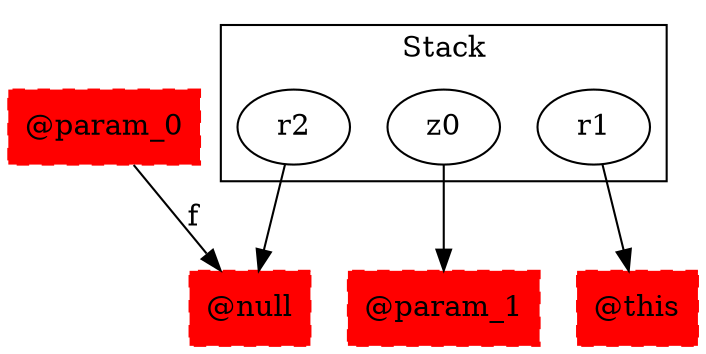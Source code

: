 digraph sample {
  rankDir="LR";
  subgraph cluster_0 {
    label="Stack"
    "r1"; "r2"; "z0"; 
  }
  "r1" -> { "@this"[shape=box]};
  "r2" -> { "@null"[shape=box]};
  "z0" -> { "@param_1"[shape=box]};
  "@null"[shape=box, style="filled,dashed"];
  "@this"[shape=box, style="filled,dashed"];
  "@param_0" -> "@null"[label="f", weight="0.2"]
  "@param_0"[shape=box, style="filled,dashed"];
  "@param_1"[shape=box, style="filled,dashed"];
  "@null"[color="red"];
  "@this"[color="red"];
  "@param_0"[color="red"];
  "@param_1"[color="red"];
}
